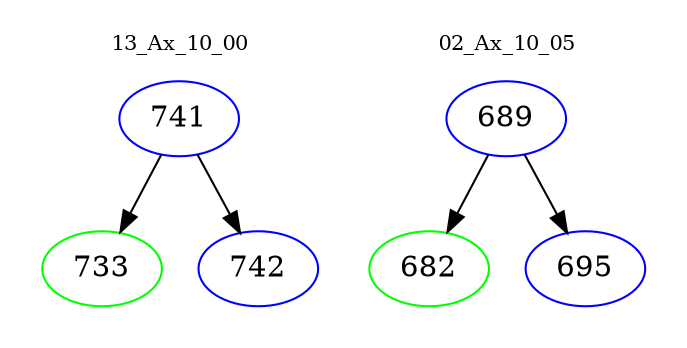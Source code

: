 digraph{
subgraph cluster_0 {
color = white
label = "13_Ax_10_00";
fontsize=10;
T0_741 [label="741", color="blue"]
T0_741 -> T0_733 [color="black"]
T0_733 [label="733", color="green"]
T0_741 -> T0_742 [color="black"]
T0_742 [label="742", color="blue"]
}
subgraph cluster_1 {
color = white
label = "02_Ax_10_05";
fontsize=10;
T1_689 [label="689", color="blue"]
T1_689 -> T1_682 [color="black"]
T1_682 [label="682", color="green"]
T1_689 -> T1_695 [color="black"]
T1_695 [label="695", color="blue"]
}
}
